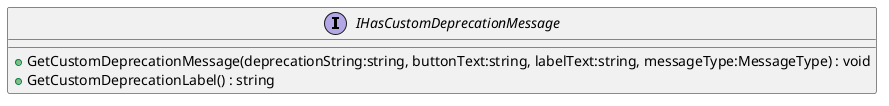 @startuml
interface IHasCustomDeprecationMessage {
    + GetCustomDeprecationMessage(deprecationString:string, buttonText:string, labelText:string, messageType:MessageType) : void
    + GetCustomDeprecationLabel() : string
}
@enduml
